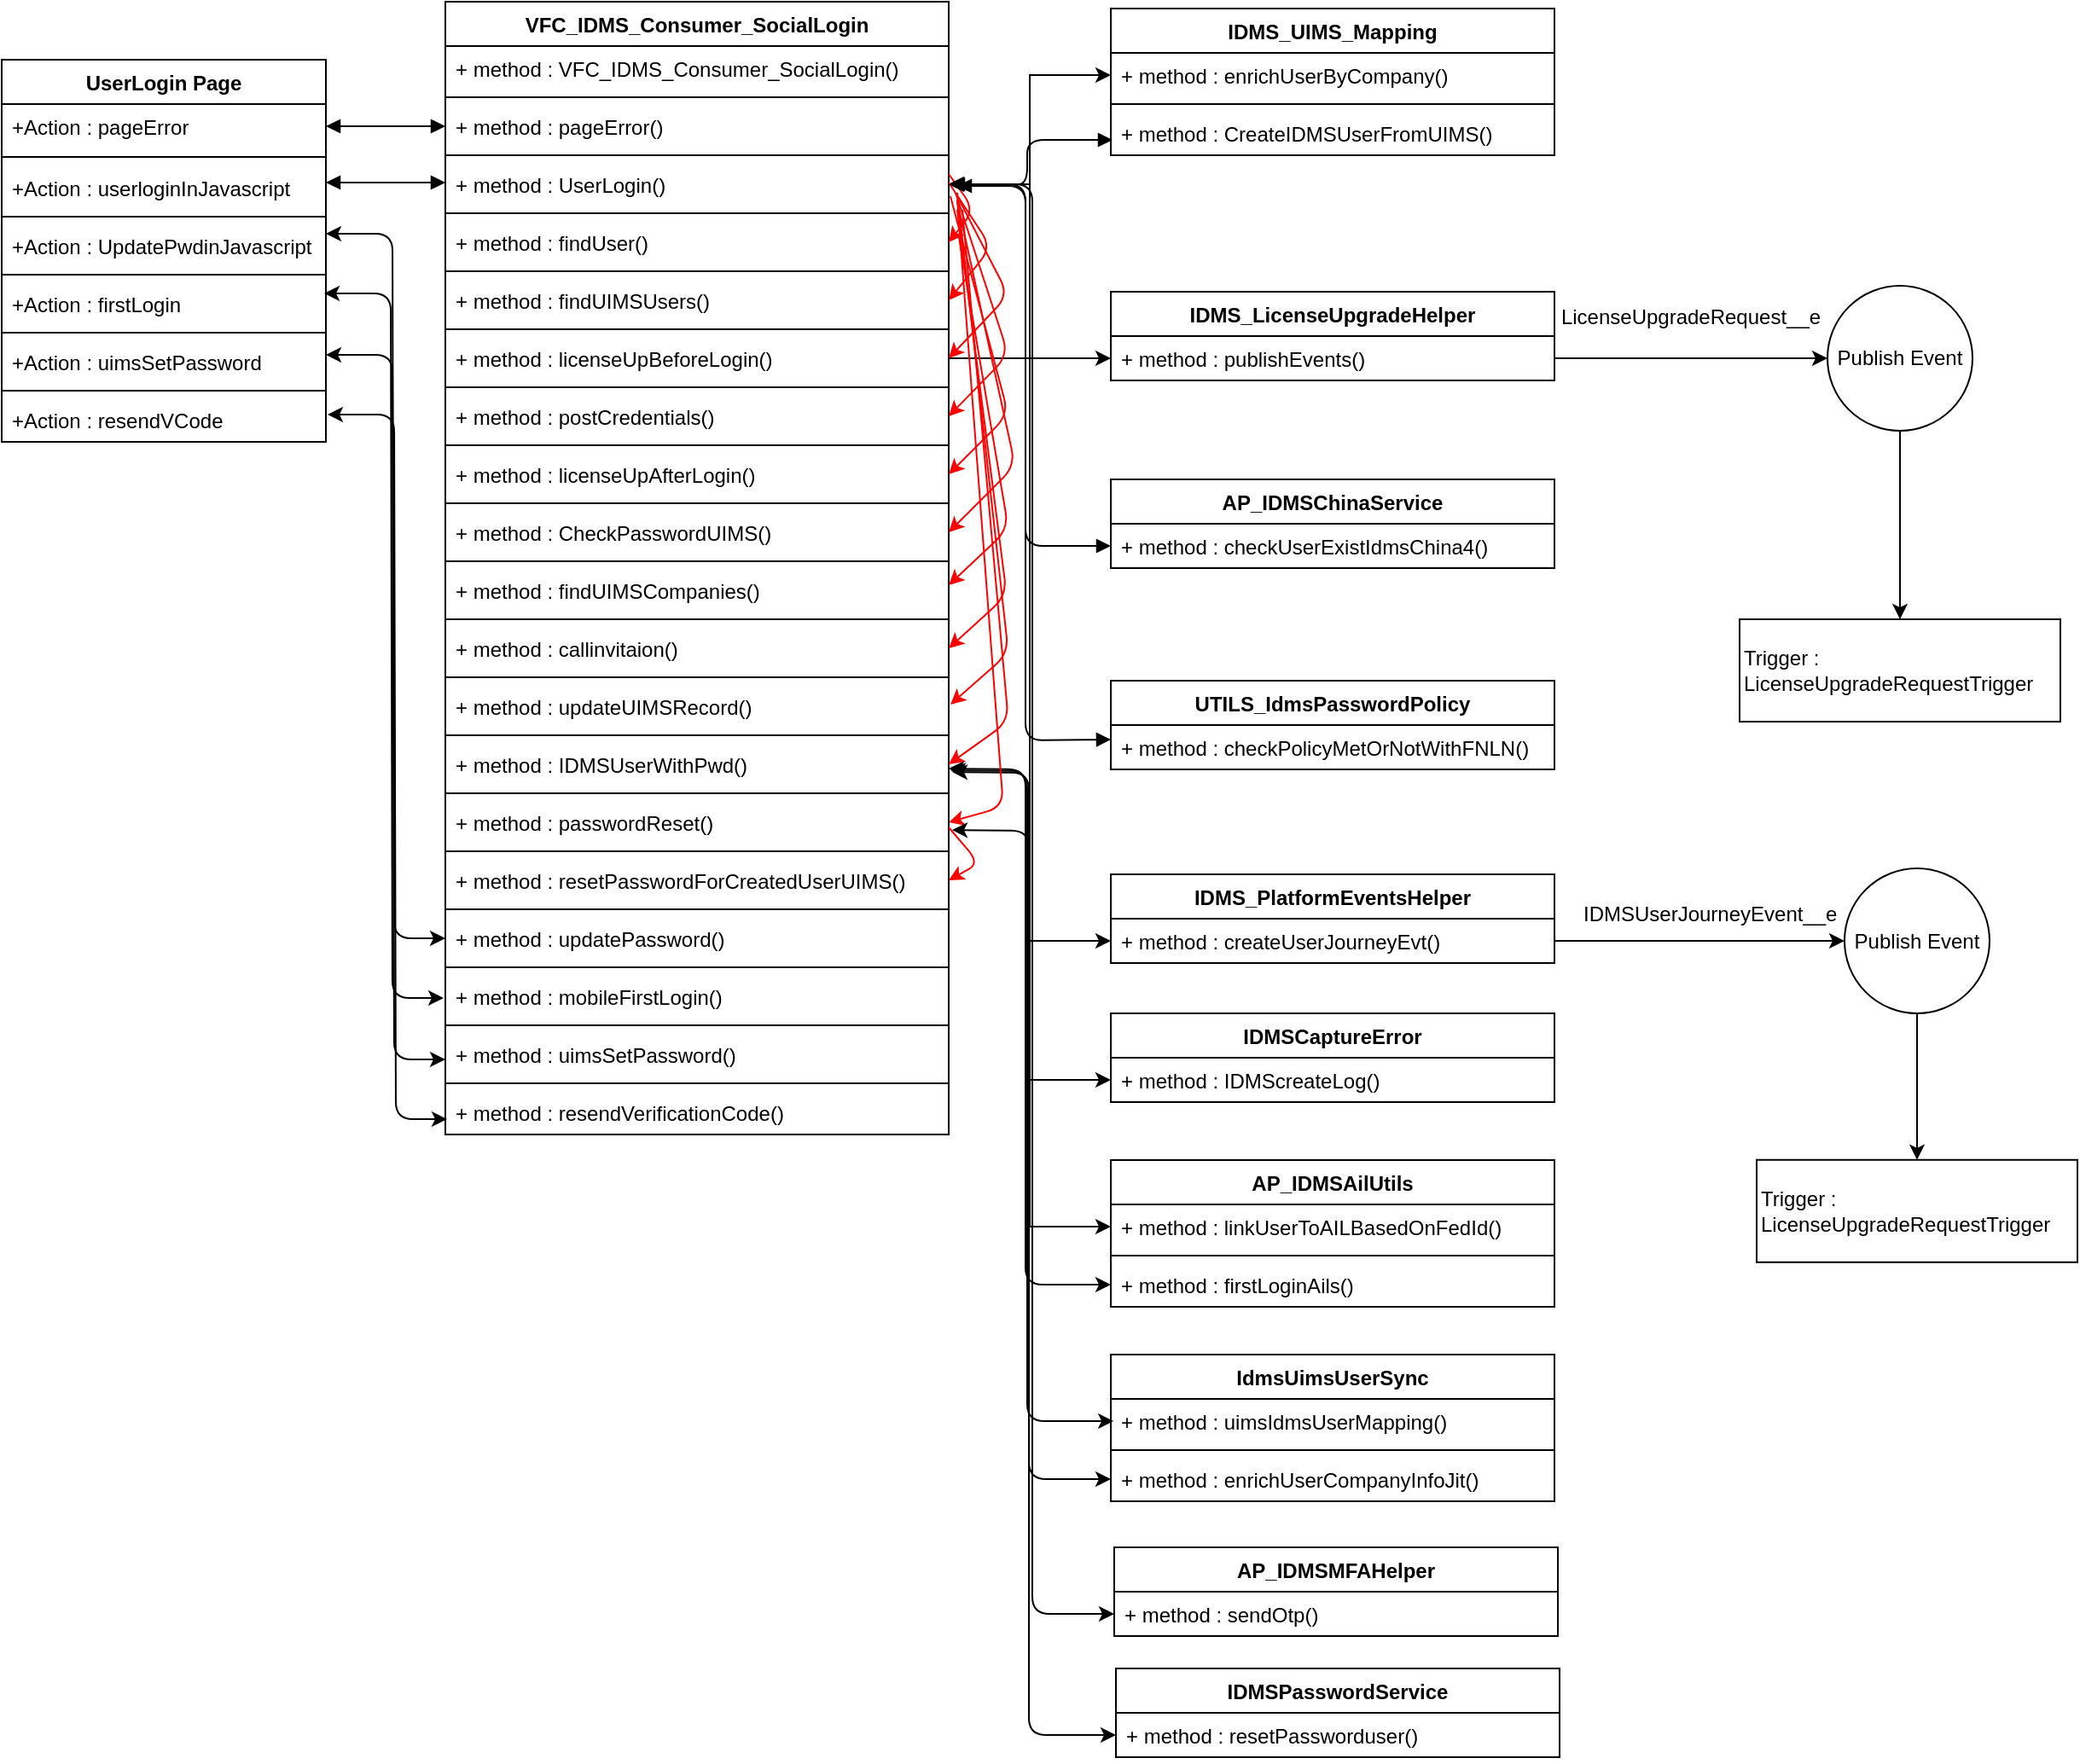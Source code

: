 <mxfile pages="1" version="11.2.4" type="github"><diagram id="gq7fddXNcSfI7DmGWlpG" name="Page-1"><mxGraphModel dx="1259" dy="522" grid="1" gridSize="10" guides="1" tooltips="1" connect="1" arrows="1" fold="1" page="1" pageScale="1" pageWidth="850" pageHeight="1100" math="0" shadow="0"><root><mxCell id="0"/><mxCell id="1" parent="0"/><mxCell id="-M_eg4VSusahf9Askfvp-58" value="" style="edgeStyle=orthogonalEdgeStyle;rounded=0;orthogonalLoop=1;jettySize=auto;html=1;" parent="1" source="-M_eg4VSusahf9Askfvp-45" target="-M_eg4VSusahf9Askfvp-57" edge="1"><mxGeometry relative="1" as="geometry"/></mxCell><mxCell id="-M_eg4VSusahf9Askfvp-45" value="Publish Event&lt;br&gt;" style="ellipse;whiteSpace=wrap;html=1;aspect=fixed;" parent="1" vertex="1"><mxGeometry x="1080" y="204.5" width="85" height="85" as="geometry"/></mxCell><mxCell id="-M_eg4VSusahf9Askfvp-53" value="LicenseUpgradeRequest__e" style="text;html=1;strokeColor=none;fillColor=none;align=center;verticalAlign=middle;whiteSpace=wrap;rounded=0;" parent="1" vertex="1"><mxGeometry x="980" y="213" width="40" height="20" as="geometry"/></mxCell><mxCell id="-M_eg4VSusahf9Askfvp-57" value="Trigger :&lt;br&gt;&lt;span style=&quot;font-family: &amp;#34;arial&amp;#34; , &amp;#34;helvetica&amp;#34; , sans-serif ; background-color: rgb(255 , 255 , 255)&quot;&gt;LicenseUpgradeRequestTrigger&lt;/span&gt;" style="rounded=0;whiteSpace=wrap;html=1;align=left;" parent="1" vertex="1"><mxGeometry x="1028.5" y="400" width="188" height="60" as="geometry"/></mxCell><mxCell id="JGp9sJmGfmIIZrxUa7Mn-1" value="IDMS_UIMS_Mapping" style="swimlane;fontStyle=1;align=center;verticalAlign=top;childLayout=stackLayout;horizontal=1;startSize=26;horizontalStack=0;resizeParent=1;resizeParentMax=0;resizeLast=0;collapsible=1;marginBottom=0;" parent="1" vertex="1"><mxGeometry x="660" y="42" width="260" height="86" as="geometry"/></mxCell><mxCell id="JGp9sJmGfmIIZrxUa7Mn-5" value="+ method : enrichUserByCompany()&#10; " style="text;strokeColor=none;fillColor=none;align=left;verticalAlign=top;spacingLeft=4;spacingRight=4;overflow=hidden;rotatable=0;points=[[0,0.5],[1,0.5]];portConstraint=eastwest;" parent="JGp9sJmGfmIIZrxUa7Mn-1" vertex="1"><mxGeometry y="26" width="260" height="26" as="geometry"/></mxCell><mxCell id="JGp9sJmGfmIIZrxUa7Mn-3" value="" style="line;strokeWidth=1;fillColor=none;align=left;verticalAlign=middle;spacingTop=-1;spacingLeft=3;spacingRight=3;rotatable=0;labelPosition=right;points=[];portConstraint=eastwest;" parent="JGp9sJmGfmIIZrxUa7Mn-1" vertex="1"><mxGeometry y="52" width="260" height="8" as="geometry"/></mxCell><mxCell id="JGp9sJmGfmIIZrxUa7Mn-4" value="+ method : CreateIDMSUserFromUIMS()&#10; " style="text;strokeColor=none;fillColor=none;align=left;verticalAlign=top;spacingLeft=4;spacingRight=4;overflow=hidden;rotatable=0;points=[[0,0.5],[1,0.5]];portConstraint=eastwest;" parent="JGp9sJmGfmIIZrxUa7Mn-1" vertex="1"><mxGeometry y="60" width="260" height="26" as="geometry"/></mxCell><mxCell id="JGp9sJmGfmIIZrxUa7Mn-7" value="VFC_IDMS_Consumer_SocialLogin" style="swimlane;fontStyle=1;align=center;verticalAlign=top;childLayout=stackLayout;horizontal=1;startSize=26;horizontalStack=0;resizeParent=1;resizeParentMax=0;resizeLast=0;collapsible=1;marginBottom=0;" parent="1" vertex="1"><mxGeometry x="270" y="38" width="295" height="664" as="geometry"/></mxCell><mxCell id="JGp9sJmGfmIIZrxUa7Mn-10" value="+ method : VFC_IDMS_Consumer_SocialLogin()&#10; " style="text;strokeColor=none;fillColor=none;align=left;verticalAlign=top;spacingLeft=4;spacingRight=4;overflow=hidden;rotatable=0;points=[[0,0.5],[1,0.5]];portConstraint=eastwest;" parent="JGp9sJmGfmIIZrxUa7Mn-7" vertex="1"><mxGeometry y="26" width="295" height="26" as="geometry"/></mxCell><mxCell id="JGp9sJmGfmIIZrxUa7Mn-9" value="" style="line;strokeWidth=1;fillColor=none;align=left;verticalAlign=middle;spacingTop=-1;spacingLeft=3;spacingRight=3;rotatable=0;labelPosition=right;points=[];portConstraint=eastwest;" parent="JGp9sJmGfmIIZrxUa7Mn-7" vertex="1"><mxGeometry y="52" width="295" height="8" as="geometry"/></mxCell><mxCell id="JGp9sJmGfmIIZrxUa7Mn-12" value="+ method : pageError()&#10; " style="text;strokeColor=none;fillColor=none;align=left;verticalAlign=top;spacingLeft=4;spacingRight=4;overflow=hidden;rotatable=0;points=[[0,0.5],[1,0.5]];portConstraint=eastwest;" parent="JGp9sJmGfmIIZrxUa7Mn-7" vertex="1"><mxGeometry y="60" width="295" height="26" as="geometry"/></mxCell><mxCell id="JGp9sJmGfmIIZrxUa7Mn-18" value="" style="line;strokeWidth=1;fillColor=none;align=left;verticalAlign=middle;spacingTop=-1;spacingLeft=3;spacingRight=3;rotatable=0;labelPosition=right;points=[];portConstraint=eastwest;" parent="JGp9sJmGfmIIZrxUa7Mn-7" vertex="1"><mxGeometry y="86" width="295" height="8" as="geometry"/></mxCell><mxCell id="JGp9sJmGfmIIZrxUa7Mn-11" value="+ method : UserLogin()&#10; " style="text;strokeColor=none;fillColor=none;align=left;verticalAlign=top;spacingLeft=4;spacingRight=4;overflow=hidden;rotatable=0;points=[[0,0.5],[1,0.5]];portConstraint=eastwest;" parent="JGp9sJmGfmIIZrxUa7Mn-7" vertex="1"><mxGeometry y="94" width="295" height="26" as="geometry"/></mxCell><mxCell id="JGp9sJmGfmIIZrxUa7Mn-20" value="" style="line;strokeWidth=1;fillColor=none;align=left;verticalAlign=middle;spacingTop=-1;spacingLeft=3;spacingRight=3;rotatable=0;labelPosition=right;points=[];portConstraint=eastwest;" parent="JGp9sJmGfmIIZrxUa7Mn-7" vertex="1"><mxGeometry y="120" width="295" height="8" as="geometry"/></mxCell><mxCell id="JGp9sJmGfmIIZrxUa7Mn-13" value="+ method : findUser()&#10; " style="text;strokeColor=none;fillColor=none;align=left;verticalAlign=top;spacingLeft=4;spacingRight=4;overflow=hidden;rotatable=0;points=[[0,0.5],[1,0.5]];portConstraint=eastwest;" parent="JGp9sJmGfmIIZrxUa7Mn-7" vertex="1"><mxGeometry y="128" width="295" height="26" as="geometry"/></mxCell><mxCell id="JGp9sJmGfmIIZrxUa7Mn-21" value="" style="line;strokeWidth=1;fillColor=none;align=left;verticalAlign=middle;spacingTop=-1;spacingLeft=3;spacingRight=3;rotatable=0;labelPosition=right;points=[];portConstraint=eastwest;" parent="JGp9sJmGfmIIZrxUa7Mn-7" vertex="1"><mxGeometry y="154" width="295" height="8" as="geometry"/></mxCell><mxCell id="JGp9sJmGfmIIZrxUa7Mn-14" value="+ method : findUIMSUsers()&#10; " style="text;strokeColor=none;fillColor=none;align=left;verticalAlign=top;spacingLeft=4;spacingRight=4;overflow=hidden;rotatable=0;points=[[0,0.5],[1,0.5]];portConstraint=eastwest;" parent="JGp9sJmGfmIIZrxUa7Mn-7" vertex="1"><mxGeometry y="162" width="295" height="26" as="geometry"/></mxCell><mxCell id="JGp9sJmGfmIIZrxUa7Mn-22" value="" style="line;strokeWidth=1;fillColor=none;align=left;verticalAlign=middle;spacingTop=-1;spacingLeft=3;spacingRight=3;rotatable=0;labelPosition=right;points=[];portConstraint=eastwest;" parent="JGp9sJmGfmIIZrxUa7Mn-7" vertex="1"><mxGeometry y="188" width="295" height="8" as="geometry"/></mxCell><mxCell id="JGp9sJmGfmIIZrxUa7Mn-15" value="+ method : licenseUpBeforeLogin()" style="text;strokeColor=none;fillColor=none;align=left;verticalAlign=top;spacingLeft=4;spacingRight=4;overflow=hidden;rotatable=0;points=[[0,0.5],[1,0.5]];portConstraint=eastwest;" parent="JGp9sJmGfmIIZrxUa7Mn-7" vertex="1"><mxGeometry y="196" width="295" height="26" as="geometry"/></mxCell><mxCell id="JGp9sJmGfmIIZrxUa7Mn-75" value="" style="line;strokeWidth=1;fillColor=none;align=left;verticalAlign=middle;spacingTop=-1;spacingLeft=3;spacingRight=3;rotatable=0;labelPosition=right;points=[];portConstraint=eastwest;" parent="JGp9sJmGfmIIZrxUa7Mn-7" vertex="1"><mxGeometry y="222" width="295" height="8" as="geometry"/></mxCell><mxCell id="JGp9sJmGfmIIZrxUa7Mn-73" value="+ method : postCredentials()" style="text;strokeColor=none;fillColor=none;align=left;verticalAlign=top;spacingLeft=4;spacingRight=4;overflow=hidden;rotatable=0;points=[[0,0.5],[1,0.5]];portConstraint=eastwest;" parent="JGp9sJmGfmIIZrxUa7Mn-7" vertex="1"><mxGeometry y="230" width="295" height="26" as="geometry"/></mxCell><mxCell id="JGp9sJmGfmIIZrxUa7Mn-86" value="" style="line;strokeWidth=1;fillColor=none;align=left;verticalAlign=middle;spacingTop=-1;spacingLeft=3;spacingRight=3;rotatable=0;labelPosition=right;points=[];portConstraint=eastwest;" parent="JGp9sJmGfmIIZrxUa7Mn-7" vertex="1"><mxGeometry y="256" width="295" height="8" as="geometry"/></mxCell><mxCell id="JGp9sJmGfmIIZrxUa7Mn-84" value="+ method : licenseUpAfterLogin()" style="text;strokeColor=none;fillColor=none;align=left;verticalAlign=top;spacingLeft=4;spacingRight=4;overflow=hidden;rotatable=0;points=[[0,0.5],[1,0.5]];portConstraint=eastwest;" parent="JGp9sJmGfmIIZrxUa7Mn-7" vertex="1"><mxGeometry y="264" width="295" height="26" as="geometry"/></mxCell><mxCell id="JGp9sJmGfmIIZrxUa7Mn-89" value="" style="line;strokeWidth=1;fillColor=none;align=left;verticalAlign=middle;spacingTop=-1;spacingLeft=3;spacingRight=3;rotatable=0;labelPosition=right;points=[];portConstraint=eastwest;" parent="JGp9sJmGfmIIZrxUa7Mn-7" vertex="1"><mxGeometry y="290" width="295" height="8" as="geometry"/></mxCell><mxCell id="JGp9sJmGfmIIZrxUa7Mn-87" value="+ method : CheckPasswordUIMS()" style="text;strokeColor=none;fillColor=none;align=left;verticalAlign=top;spacingLeft=4;spacingRight=4;overflow=hidden;rotatable=0;points=[[0,0.5],[1,0.5]];portConstraint=eastwest;" parent="JGp9sJmGfmIIZrxUa7Mn-7" vertex="1"><mxGeometry y="298" width="295" height="26" as="geometry"/></mxCell><mxCell id="JGp9sJmGfmIIZrxUa7Mn-98" value="" style="line;strokeWidth=1;fillColor=none;align=left;verticalAlign=middle;spacingTop=-1;spacingLeft=3;spacingRight=3;rotatable=0;labelPosition=right;points=[];portConstraint=eastwest;" parent="JGp9sJmGfmIIZrxUa7Mn-7" vertex="1"><mxGeometry y="324" width="295" height="8" as="geometry"/></mxCell><mxCell id="JGp9sJmGfmIIZrxUa7Mn-97" value="+ method : findUIMSCompanies()" style="text;strokeColor=none;fillColor=none;align=left;verticalAlign=top;spacingLeft=4;spacingRight=4;overflow=hidden;rotatable=0;points=[[0,0.5],[1,0.5]];portConstraint=eastwest;" parent="JGp9sJmGfmIIZrxUa7Mn-7" vertex="1"><mxGeometry y="332" width="295" height="26" as="geometry"/></mxCell><mxCell id="JGp9sJmGfmIIZrxUa7Mn-125" value="" style="line;strokeWidth=1;fillColor=none;align=left;verticalAlign=middle;spacingTop=-1;spacingLeft=3;spacingRight=3;rotatable=0;labelPosition=right;points=[];portConstraint=eastwest;" parent="JGp9sJmGfmIIZrxUa7Mn-7" vertex="1"><mxGeometry y="358" width="295" height="8" as="geometry"/></mxCell><mxCell id="JGp9sJmGfmIIZrxUa7Mn-124" value="+ method : callinvitaion()" style="text;strokeColor=none;fillColor=none;align=left;verticalAlign=top;spacingLeft=4;spacingRight=4;overflow=hidden;rotatable=0;points=[[0,0.5],[1,0.5]];portConstraint=eastwest;" parent="JGp9sJmGfmIIZrxUa7Mn-7" vertex="1"><mxGeometry y="366" width="295" height="26" as="geometry"/></mxCell><mxCell id="JGp9sJmGfmIIZrxUa7Mn-127" value="" style="line;strokeWidth=1;fillColor=none;align=left;verticalAlign=middle;spacingTop=-1;spacingLeft=3;spacingRight=3;rotatable=0;labelPosition=right;points=[];portConstraint=eastwest;" parent="JGp9sJmGfmIIZrxUa7Mn-7" vertex="1"><mxGeometry y="392" width="295" height="8" as="geometry"/></mxCell><mxCell id="JGp9sJmGfmIIZrxUa7Mn-126" value="+ method : updateUIMSRecord()" style="text;strokeColor=none;fillColor=none;align=left;verticalAlign=top;spacingLeft=4;spacingRight=4;overflow=hidden;rotatable=0;points=[[0,0.5],[1,0.5]];portConstraint=eastwest;" parent="JGp9sJmGfmIIZrxUa7Mn-7" vertex="1"><mxGeometry y="400" width="295" height="26" as="geometry"/></mxCell><mxCell id="JGp9sJmGfmIIZrxUa7Mn-129" value="" style="line;strokeWidth=1;fillColor=none;align=left;verticalAlign=middle;spacingTop=-1;spacingLeft=3;spacingRight=3;rotatable=0;labelPosition=right;points=[];portConstraint=eastwest;" parent="JGp9sJmGfmIIZrxUa7Mn-7" vertex="1"><mxGeometry y="426" width="295" height="8" as="geometry"/></mxCell><mxCell id="JGp9sJmGfmIIZrxUa7Mn-128" value="+ method : IDMSUserWithPwd()" style="text;strokeColor=none;fillColor=none;align=left;verticalAlign=top;spacingLeft=4;spacingRight=4;overflow=hidden;rotatable=0;points=[[0,0.5],[1,0.5]];portConstraint=eastwest;" parent="JGp9sJmGfmIIZrxUa7Mn-7" vertex="1"><mxGeometry y="434" width="295" height="26" as="geometry"/></mxCell><mxCell id="qyvqhpUFD-mU9hjFgmbk-28" value="" style="line;strokeWidth=1;fillColor=none;align=left;verticalAlign=middle;spacingTop=-1;spacingLeft=3;spacingRight=3;rotatable=0;labelPosition=right;points=[];portConstraint=eastwest;" parent="JGp9sJmGfmIIZrxUa7Mn-7" vertex="1"><mxGeometry y="460" width="295" height="8" as="geometry"/></mxCell><mxCell id="qyvqhpUFD-mU9hjFgmbk-27" value="+ method : passwordReset()" style="text;strokeColor=none;fillColor=none;align=left;verticalAlign=top;spacingLeft=4;spacingRight=4;overflow=hidden;rotatable=0;points=[[0,0.5],[1,0.5]];portConstraint=eastwest;" parent="JGp9sJmGfmIIZrxUa7Mn-7" vertex="1"><mxGeometry y="468" width="295" height="26" as="geometry"/></mxCell><mxCell id="qyvqhpUFD-mU9hjFgmbk-32" value="" style="line;strokeWidth=1;fillColor=none;align=left;verticalAlign=middle;spacingTop=-1;spacingLeft=3;spacingRight=3;rotatable=0;labelPosition=right;points=[];portConstraint=eastwest;" parent="JGp9sJmGfmIIZrxUa7Mn-7" vertex="1"><mxGeometry y="494" width="295" height="8" as="geometry"/></mxCell><mxCell id="qyvqhpUFD-mU9hjFgmbk-30" value="+ method : resetPasswordForCreatedUserUIMS()" style="text;strokeColor=none;fillColor=none;align=left;verticalAlign=top;spacingLeft=4;spacingRight=4;overflow=hidden;rotatable=0;points=[[0,0.5],[1,0.5]];portConstraint=eastwest;" parent="JGp9sJmGfmIIZrxUa7Mn-7" vertex="1"><mxGeometry y="502" width="295" height="26" as="geometry"/></mxCell><mxCell id="qyvqhpUFD-mU9hjFgmbk-42" value="" style="line;strokeWidth=1;fillColor=none;align=left;verticalAlign=middle;spacingTop=-1;spacingLeft=3;spacingRight=3;rotatable=0;labelPosition=right;points=[];portConstraint=eastwest;" parent="JGp9sJmGfmIIZrxUa7Mn-7" vertex="1"><mxGeometry y="528" width="295" height="8" as="geometry"/></mxCell><mxCell id="qyvqhpUFD-mU9hjFgmbk-41" value="+ method : updatePassword()" style="text;strokeColor=none;fillColor=none;align=left;verticalAlign=top;spacingLeft=4;spacingRight=4;overflow=hidden;rotatable=0;points=[[0,0.5],[1,0.5]];portConstraint=eastwest;" parent="JGp9sJmGfmIIZrxUa7Mn-7" vertex="1"><mxGeometry y="536" width="295" height="26" as="geometry"/></mxCell><mxCell id="qyvqhpUFD-mU9hjFgmbk-48" value="" style="line;strokeWidth=1;fillColor=none;align=left;verticalAlign=middle;spacingTop=-1;spacingLeft=3;spacingRight=3;rotatable=0;labelPosition=right;points=[];portConstraint=eastwest;" parent="JGp9sJmGfmIIZrxUa7Mn-7" vertex="1"><mxGeometry y="562" width="295" height="8" as="geometry"/></mxCell><mxCell id="qyvqhpUFD-mU9hjFgmbk-47" value="+ method : mobileFirstLogin()" style="text;strokeColor=none;fillColor=none;align=left;verticalAlign=top;spacingLeft=4;spacingRight=4;overflow=hidden;rotatable=0;points=[[0,0.5],[1,0.5]];portConstraint=eastwest;" parent="JGp9sJmGfmIIZrxUa7Mn-7" vertex="1"><mxGeometry y="570" width="295" height="26" as="geometry"/></mxCell><mxCell id="qyvqhpUFD-mU9hjFgmbk-53" value="" style="line;strokeWidth=1;fillColor=none;align=left;verticalAlign=middle;spacingTop=-1;spacingLeft=3;spacingRight=3;rotatable=0;labelPosition=right;points=[];portConstraint=eastwest;" parent="JGp9sJmGfmIIZrxUa7Mn-7" vertex="1"><mxGeometry y="596" width="295" height="8" as="geometry"/></mxCell><mxCell id="qyvqhpUFD-mU9hjFgmbk-52" value="+ method : uimsSetPassword()" style="text;strokeColor=none;fillColor=none;align=left;verticalAlign=top;spacingLeft=4;spacingRight=4;overflow=hidden;rotatable=0;points=[[0,0.5],[1,0.5]];portConstraint=eastwest;" parent="JGp9sJmGfmIIZrxUa7Mn-7" vertex="1"><mxGeometry y="604" width="295" height="26" as="geometry"/></mxCell><mxCell id="qyvqhpUFD-mU9hjFgmbk-58" value="" style="line;strokeWidth=1;fillColor=none;align=left;verticalAlign=middle;spacingTop=-1;spacingLeft=3;spacingRight=3;rotatable=0;labelPosition=right;points=[];portConstraint=eastwest;" parent="JGp9sJmGfmIIZrxUa7Mn-7" vertex="1"><mxGeometry y="630" width="295" height="8" as="geometry"/></mxCell><mxCell id="qyvqhpUFD-mU9hjFgmbk-57" value="+ method : resendVerificationCode()" style="text;strokeColor=none;fillColor=none;align=left;verticalAlign=top;spacingLeft=4;spacingRight=4;overflow=hidden;rotatable=0;points=[[0,0.5],[1,0.5]];portConstraint=eastwest;" parent="JGp9sJmGfmIIZrxUa7Mn-7" vertex="1"><mxGeometry y="638" width="295" height="26" as="geometry"/></mxCell><mxCell id="JGp9sJmGfmIIZrxUa7Mn-24" value="UserLogin Page" style="swimlane;fontStyle=1;align=center;verticalAlign=top;childLayout=stackLayout;horizontal=1;startSize=26;horizontalStack=0;resizeParent=1;resizeParentMax=0;resizeLast=0;collapsible=1;marginBottom=0;fillColor=none;gradientColor=none;" parent="1" vertex="1"><mxGeometry x="10" y="72" width="190" height="224" as="geometry"/></mxCell><mxCell id="JGp9sJmGfmIIZrxUa7Mn-27" value="+Action : pageError" style="text;strokeColor=none;fillColor=none;align=left;verticalAlign=top;spacingLeft=4;spacingRight=4;overflow=hidden;rotatable=0;points=[[0,0.5],[1,0.5]];portConstraint=eastwest;" parent="JGp9sJmGfmIIZrxUa7Mn-24" vertex="1"><mxGeometry y="26" width="190" height="26" as="geometry"/></mxCell><mxCell id="JGp9sJmGfmIIZrxUa7Mn-34" value="" style="line;strokeWidth=1;fillColor=none;align=left;verticalAlign=middle;spacingTop=-1;spacingLeft=3;spacingRight=3;rotatable=0;labelPosition=right;points=[];portConstraint=eastwest;" parent="JGp9sJmGfmIIZrxUa7Mn-24" vertex="1"><mxGeometry y="52" width="190" height="10" as="geometry"/></mxCell><mxCell id="JGp9sJmGfmIIZrxUa7Mn-32" value="+Action : userloginInJavascript" style="text;strokeColor=none;fillColor=none;align=left;verticalAlign=top;spacingLeft=4;spacingRight=4;overflow=hidden;rotatable=0;points=[[0,0.5],[1,0.5]];portConstraint=eastwest;" parent="JGp9sJmGfmIIZrxUa7Mn-24" vertex="1"><mxGeometry y="62" width="190" height="26" as="geometry"/></mxCell><mxCell id="qyvqhpUFD-mU9hjFgmbk-44" value="" style="line;strokeWidth=1;fillColor=none;align=left;verticalAlign=middle;spacingTop=-1;spacingLeft=3;spacingRight=3;rotatable=0;labelPosition=right;points=[];portConstraint=eastwest;" parent="JGp9sJmGfmIIZrxUa7Mn-24" vertex="1"><mxGeometry y="88" width="190" height="8" as="geometry"/></mxCell><mxCell id="qyvqhpUFD-mU9hjFgmbk-40" value="+Action : UpdatePwdinJavascript" style="text;strokeColor=none;fillColor=none;align=left;verticalAlign=top;spacingLeft=4;spacingRight=4;overflow=hidden;rotatable=0;points=[[0,0.5],[1,0.5]];portConstraint=eastwest;" parent="JGp9sJmGfmIIZrxUa7Mn-24" vertex="1"><mxGeometry y="96" width="190" height="26" as="geometry"/></mxCell><mxCell id="qyvqhpUFD-mU9hjFgmbk-46" value="" style="line;strokeWidth=1;fillColor=none;align=left;verticalAlign=middle;spacingTop=-1;spacingLeft=3;spacingRight=3;rotatable=0;labelPosition=right;points=[];portConstraint=eastwest;" parent="JGp9sJmGfmIIZrxUa7Mn-24" vertex="1"><mxGeometry y="122" width="190" height="8" as="geometry"/></mxCell><mxCell id="qyvqhpUFD-mU9hjFgmbk-45" value="+Action : firstLogin" style="text;strokeColor=none;fillColor=none;align=left;verticalAlign=top;spacingLeft=4;spacingRight=4;overflow=hidden;rotatable=0;points=[[0,0.5],[1,0.5]];portConstraint=eastwest;" parent="JGp9sJmGfmIIZrxUa7Mn-24" vertex="1"><mxGeometry y="130" width="190" height="26" as="geometry"/></mxCell><mxCell id="qyvqhpUFD-mU9hjFgmbk-51" value="" style="line;strokeWidth=1;fillColor=none;align=left;verticalAlign=middle;spacingTop=-1;spacingLeft=3;spacingRight=3;rotatable=0;labelPosition=right;points=[];portConstraint=eastwest;" parent="JGp9sJmGfmIIZrxUa7Mn-24" vertex="1"><mxGeometry y="156" width="190" height="8" as="geometry"/></mxCell><mxCell id="qyvqhpUFD-mU9hjFgmbk-50" value="+Action : uimsSetPassword" style="text;strokeColor=none;fillColor=none;align=left;verticalAlign=top;spacingLeft=4;spacingRight=4;overflow=hidden;rotatable=0;points=[[0,0.5],[1,0.5]];portConstraint=eastwest;" parent="JGp9sJmGfmIIZrxUa7Mn-24" vertex="1"><mxGeometry y="164" width="190" height="26" as="geometry"/></mxCell><mxCell id="qyvqhpUFD-mU9hjFgmbk-56" value="" style="line;strokeWidth=1;fillColor=none;align=left;verticalAlign=middle;spacingTop=-1;spacingLeft=3;spacingRight=3;rotatable=0;labelPosition=right;points=[];portConstraint=eastwest;" parent="JGp9sJmGfmIIZrxUa7Mn-24" vertex="1"><mxGeometry y="190" width="190" height="8" as="geometry"/></mxCell><mxCell id="qyvqhpUFD-mU9hjFgmbk-55" value="+Action : resendVCode" style="text;strokeColor=none;fillColor=none;align=left;verticalAlign=top;spacingLeft=4;spacingRight=4;overflow=hidden;rotatable=0;points=[[0,0.5],[1,0.5]];portConstraint=eastwest;" parent="JGp9sJmGfmIIZrxUa7Mn-24" vertex="1"><mxGeometry y="198" width="190" height="26" as="geometry"/></mxCell><mxCell id="JGp9sJmGfmIIZrxUa7Mn-36" value="IDMS_LicenseUpgradeHelper" style="swimlane;fontStyle=1;align=center;verticalAlign=top;childLayout=stackLayout;horizontal=1;startSize=26;horizontalStack=0;resizeParent=1;resizeParentMax=0;resizeLast=0;collapsible=1;marginBottom=0;" parent="1" vertex="1"><mxGeometry x="660" y="208" width="260" height="52" as="geometry"/></mxCell><mxCell id="JGp9sJmGfmIIZrxUa7Mn-37" value="+ method : publishEvents()&#10; " style="text;strokeColor=none;fillColor=none;align=left;verticalAlign=top;spacingLeft=4;spacingRight=4;overflow=hidden;rotatable=0;points=[[0,0.5],[1,0.5]];portConstraint=eastwest;" parent="JGp9sJmGfmIIZrxUa7Mn-36" vertex="1"><mxGeometry y="26" width="260" height="26" as="geometry"/></mxCell><mxCell id="JGp9sJmGfmIIZrxUa7Mn-40" style="edgeStyle=orthogonalEdgeStyle;rounded=0;orthogonalLoop=1;jettySize=auto;html=1;entryX=0;entryY=0.5;entryDx=0;entryDy=0;" parent="1" source="JGp9sJmGfmIIZrxUa7Mn-37" target="-M_eg4VSusahf9Askfvp-45" edge="1"><mxGeometry relative="1" as="geometry"/></mxCell><mxCell id="JGp9sJmGfmIIZrxUa7Mn-53" value="" style="endArrow=block;startArrow=block;endFill=1;startFill=1;html=1;exitX=1;exitY=0.5;exitDx=0;exitDy=0;" parent="1" edge="1"><mxGeometry width="160" relative="1" as="geometry"><mxPoint x="566" y="145" as="sourcePoint"/><mxPoint x="661" y="119" as="targetPoint"/><Array as="points"><mxPoint x="591" y="145"/><mxPoint x="611" y="145"/><mxPoint x="611" y="119"/></Array></mxGeometry></mxCell><mxCell id="JGp9sJmGfmIIZrxUa7Mn-57" style="edgeStyle=orthogonalEdgeStyle;rounded=0;orthogonalLoop=1;jettySize=auto;html=1;entryX=0;entryY=0.5;entryDx=0;entryDy=0;" parent="1" source="JGp9sJmGfmIIZrxUa7Mn-11" target="JGp9sJmGfmIIZrxUa7Mn-5" edge="1"><mxGeometry relative="1" as="geometry"/></mxCell><mxCell id="JGp9sJmGfmIIZrxUa7Mn-59" style="edgeStyle=orthogonalEdgeStyle;rounded=0;orthogonalLoop=1;jettySize=auto;html=1;" parent="1" source="JGp9sJmGfmIIZrxUa7Mn-15" target="JGp9sJmGfmIIZrxUa7Mn-37" edge="1"><mxGeometry relative="1" as="geometry"/></mxCell><mxCell id="JGp9sJmGfmIIZrxUa7Mn-62" value="" style="endArrow=block;startArrow=block;endFill=1;startFill=1;html=1;" parent="1" edge="1"><mxGeometry width="160" relative="1" as="geometry"><mxPoint x="200" y="111" as="sourcePoint"/><mxPoint x="270" y="111" as="targetPoint"/></mxGeometry></mxCell><mxCell id="JGp9sJmGfmIIZrxUa7Mn-63" value="" style="endArrow=block;startArrow=block;endFill=1;startFill=1;html=1;" parent="1" edge="1"><mxGeometry width="160" relative="1" as="geometry"><mxPoint x="200" y="144" as="sourcePoint"/><mxPoint x="270" y="144" as="targetPoint"/></mxGeometry></mxCell><mxCell id="JGp9sJmGfmIIZrxUa7Mn-77" value="AP_IDMSChinaService" style="swimlane;fontStyle=1;align=center;verticalAlign=top;childLayout=stackLayout;horizontal=1;startSize=26;horizontalStack=0;resizeParent=1;resizeParentMax=0;resizeLast=0;collapsible=1;marginBottom=0;fillColor=none;gradientColor=none;" parent="1" vertex="1"><mxGeometry x="660" y="318" width="260" height="52" as="geometry"/></mxCell><mxCell id="JGp9sJmGfmIIZrxUa7Mn-80" value="+ method : checkUserExistIdmsChina4() " style="text;strokeColor=none;fillColor=none;align=left;verticalAlign=top;spacingLeft=4;spacingRight=4;overflow=hidden;rotatable=0;points=[[0,0.5],[1,0.5]];portConstraint=eastwest;" parent="JGp9sJmGfmIIZrxUa7Mn-77" vertex="1"><mxGeometry y="26" width="260" height="26" as="geometry"/></mxCell><mxCell id="JGp9sJmGfmIIZrxUa7Mn-83" value="" style="endArrow=block;startArrow=block;endFill=1;startFill=1;html=1;entryX=0;entryY=0.5;entryDx=0;entryDy=0;" parent="1" target="JGp9sJmGfmIIZrxUa7Mn-80" edge="1"><mxGeometry width="160" relative="1" as="geometry"><mxPoint x="565" y="145" as="sourcePoint"/><mxPoint x="725" y="145" as="targetPoint"/><Array as="points"><mxPoint x="610" y="145"/><mxPoint x="610" y="357"/></Array></mxGeometry></mxCell><mxCell id="JGp9sJmGfmIIZrxUa7Mn-92" value="UTILS_IdmsPasswordPolicy" style="swimlane;fontStyle=1;align=center;verticalAlign=top;childLayout=stackLayout;horizontal=1;startSize=26;horizontalStack=0;resizeParent=1;resizeParentMax=0;resizeLast=0;collapsible=1;marginBottom=0;fillColor=none;gradientColor=none;" parent="1" vertex="1"><mxGeometry x="660" y="436" width="260" height="52" as="geometry"/></mxCell><mxCell id="JGp9sJmGfmIIZrxUa7Mn-95" value="+ method : checkPolicyMetOrNotWithFNLN()" style="text;strokeColor=none;fillColor=none;align=left;verticalAlign=top;spacingLeft=4;spacingRight=4;overflow=hidden;rotatable=0;points=[[0,0.5],[1,0.5]];portConstraint=eastwest;" parent="JGp9sJmGfmIIZrxUa7Mn-92" vertex="1"><mxGeometry y="26" width="260" height="26" as="geometry"/></mxCell><mxCell id="JGp9sJmGfmIIZrxUa7Mn-96" value="" style="endArrow=block;startArrow=block;endFill=1;startFill=1;html=1;" parent="1" edge="1"><mxGeometry width="160" relative="1" as="geometry"><mxPoint x="570" y="146" as="sourcePoint"/><mxPoint x="660" y="470.5" as="targetPoint"/><Array as="points"><mxPoint x="610" y="146"/><mxPoint x="610" y="471"/></Array></mxGeometry></mxCell><mxCell id="JGp9sJmGfmIIZrxUa7Mn-100" value="IDMS_PlatformEventsHelper" style="swimlane;fontStyle=1;align=center;verticalAlign=top;childLayout=stackLayout;horizontal=1;startSize=26;horizontalStack=0;resizeParent=1;resizeParentMax=0;resizeLast=0;collapsible=1;marginBottom=0;fillColor=none;gradientColor=none;" parent="1" vertex="1"><mxGeometry x="660" y="549.5" width="260" height="52" as="geometry"/></mxCell><mxCell id="JGp9sJmGfmIIZrxUa7Mn-101" value="+ method : createUserJourneyEvt()" style="text;strokeColor=none;fillColor=none;align=left;verticalAlign=top;spacingLeft=4;spacingRight=4;overflow=hidden;rotatable=0;points=[[0,0.5],[1,0.5]];portConstraint=eastwest;" parent="JGp9sJmGfmIIZrxUa7Mn-100" vertex="1"><mxGeometry y="26" width="260" height="26" as="geometry"/></mxCell><mxCell id="JGp9sJmGfmIIZrxUa7Mn-111" style="edgeStyle=orthogonalEdgeStyle;rounded=0;orthogonalLoop=1;jettySize=auto;html=1;entryX=0.5;entryY=0;entryDx=0;entryDy=0;" parent="1" source="JGp9sJmGfmIIZrxUa7Mn-104" target="JGp9sJmGfmIIZrxUa7Mn-105" edge="1"><mxGeometry relative="1" as="geometry"><mxPoint x="1133" y="710" as="targetPoint"/></mxGeometry></mxCell><mxCell id="JGp9sJmGfmIIZrxUa7Mn-104" value="Publish Event&lt;br&gt;" style="ellipse;whiteSpace=wrap;html=1;aspect=fixed;" parent="1" vertex="1"><mxGeometry x="1090" y="546" width="85" height="85" as="geometry"/></mxCell><mxCell id="JGp9sJmGfmIIZrxUa7Mn-105" value="Trigger :&lt;br&gt;&lt;span style=&quot;font-family: &amp;#34;arial&amp;#34; , &amp;#34;helvetica&amp;#34; , sans-serif ; background-color: rgb(255 , 255 , 255)&quot;&gt;LicenseUpgradeRequestTrigger&lt;/span&gt;" style="rounded=0;whiteSpace=wrap;html=1;align=left;" parent="1" vertex="1"><mxGeometry x="1038.5" y="716.882" width="188" height="60" as="geometry"/></mxCell><mxCell id="JGp9sJmGfmIIZrxUa7Mn-107" style="edgeStyle=orthogonalEdgeStyle;rounded=0;orthogonalLoop=1;jettySize=auto;html=1;entryX=0;entryY=0.5;entryDx=0;entryDy=0;" parent="1" source="JGp9sJmGfmIIZrxUa7Mn-101" target="JGp9sJmGfmIIZrxUa7Mn-104" edge="1"><mxGeometry relative="1" as="geometry"/></mxCell><mxCell id="JGp9sJmGfmIIZrxUa7Mn-114" value="IDMSUserJourneyEvent__e" style="text;html=1;" parent="1" vertex="1"><mxGeometry x="935" y="558.5" width="170" height="30" as="geometry"/></mxCell><mxCell id="JGp9sJmGfmIIZrxUa7Mn-115" value="IDMSCaptureError" style="swimlane;fontStyle=1;align=center;verticalAlign=top;childLayout=stackLayout;horizontal=1;startSize=26;horizontalStack=0;resizeParent=1;resizeParentMax=0;resizeLast=0;collapsible=1;marginBottom=0;fillColor=none;gradientColor=none;" parent="1" vertex="1"><mxGeometry x="660" y="631" width="260" height="52" as="geometry"/></mxCell><mxCell id="JGp9sJmGfmIIZrxUa7Mn-116" value="+ method : IDMScreateLog()" style="text;strokeColor=none;fillColor=none;align=left;verticalAlign=top;spacingLeft=4;spacingRight=4;overflow=hidden;rotatable=0;points=[[0,0.5],[1,0.5]];portConstraint=eastwest;" parent="JGp9sJmGfmIIZrxUa7Mn-115" vertex="1"><mxGeometry y="26" width="260" height="26" as="geometry"/></mxCell><mxCell id="JGp9sJmGfmIIZrxUa7Mn-118" value="AP_IDMSAilUtils" style="swimlane;fontStyle=1;align=center;verticalAlign=top;childLayout=stackLayout;horizontal=1;startSize=26;horizontalStack=0;resizeParent=1;resizeParentMax=0;resizeLast=0;collapsible=1;marginBottom=0;fillColor=none;gradientColor=none;" parent="1" vertex="1"><mxGeometry x="660" y="717" width="260" height="86" as="geometry"/></mxCell><mxCell id="JGp9sJmGfmIIZrxUa7Mn-119" value="+ method : linkUserToAILBasedOnFedId()" style="text;strokeColor=none;fillColor=none;align=left;verticalAlign=top;spacingLeft=4;spacingRight=4;overflow=hidden;rotatable=0;points=[[0,0.5],[1,0.5]];portConstraint=eastwest;" parent="JGp9sJmGfmIIZrxUa7Mn-118" vertex="1"><mxGeometry y="26" width="260" height="26" as="geometry"/></mxCell><mxCell id="qyvqhpUFD-mU9hjFgmbk-19" value="" style="line;strokeWidth=1;fillColor=none;align=left;verticalAlign=middle;spacingTop=-1;spacingLeft=3;spacingRight=3;rotatable=0;labelPosition=right;points=[];portConstraint=eastwest;" parent="JGp9sJmGfmIIZrxUa7Mn-118" vertex="1"><mxGeometry y="52" width="260" height="8" as="geometry"/></mxCell><mxCell id="qyvqhpUFD-mU9hjFgmbk-18" value="+ method : firstLoginAils()" style="text;strokeColor=none;fillColor=none;align=left;verticalAlign=top;spacingLeft=4;spacingRight=4;overflow=hidden;rotatable=0;points=[[0,0.5],[1,0.5]];portConstraint=eastwest;" parent="JGp9sJmGfmIIZrxUa7Mn-118" vertex="1"><mxGeometry y="60" width="260" height="26" as="geometry"/></mxCell><mxCell id="JGp9sJmGfmIIZrxUa7Mn-121" style="edgeStyle=orthogonalEdgeStyle;rounded=0;orthogonalLoop=1;jettySize=auto;html=1;entryX=0;entryY=0.5;entryDx=0;entryDy=0;" parent="1" source="JGp9sJmGfmIIZrxUa7Mn-11" target="JGp9sJmGfmIIZrxUa7Mn-119" edge="1"><mxGeometry relative="1" as="geometry"/></mxCell><mxCell id="JGp9sJmGfmIIZrxUa7Mn-122" style="edgeStyle=orthogonalEdgeStyle;rounded=0;orthogonalLoop=1;jettySize=auto;html=1;" parent="1" source="JGp9sJmGfmIIZrxUa7Mn-11" target="JGp9sJmGfmIIZrxUa7Mn-116" edge="1"><mxGeometry relative="1" as="geometry"/></mxCell><mxCell id="JGp9sJmGfmIIZrxUa7Mn-123" style="edgeStyle=orthogonalEdgeStyle;rounded=0;orthogonalLoop=1;jettySize=auto;html=1;entryX=0;entryY=0.5;entryDx=0;entryDy=0;" parent="1" source="JGp9sJmGfmIIZrxUa7Mn-11" target="JGp9sJmGfmIIZrxUa7Mn-101" edge="1"><mxGeometry relative="1" as="geometry"/></mxCell><mxCell id="qyvqhpUFD-mU9hjFgmbk-1" value="" style="endArrow=classic;html=1;strokeColor=#FF0000;exitX=1;exitY=0.5;exitDx=0;exitDy=0;entryX=1;entryY=0.5;entryDx=0;entryDy=0;" parent="1" target="JGp9sJmGfmIIZrxUa7Mn-13" edge="1"><mxGeometry width="50" height="50" relative="1" as="geometry"><mxPoint x="565" y="139" as="sourcePoint"/><mxPoint x="565" y="227" as="targetPoint"/><Array as="points"><mxPoint x="580" y="160"/></Array></mxGeometry></mxCell><mxCell id="qyvqhpUFD-mU9hjFgmbk-2" value="" style="endArrow=classic;html=1;strokeColor=#FF0000;exitX=1;exitY=0.5;exitDx=0;exitDy=0;entryX=1;entryY=0.5;entryDx=0;entryDy=0;" parent="1" target="JGp9sJmGfmIIZrxUa7Mn-14" edge="1"><mxGeometry width="50" height="50" relative="1" as="geometry"><mxPoint x="565" y="144" as="sourcePoint"/><mxPoint x="565" y="232" as="targetPoint"/><Array as="points"><mxPoint x="590" y="182"/></Array></mxGeometry></mxCell><mxCell id="qyvqhpUFD-mU9hjFgmbk-3" value="" style="endArrow=classic;html=1;strokeColor=#FF0000;exitX=1;exitY=0.5;exitDx=0;exitDy=0;entryX=1;entryY=0.5;entryDx=0;entryDy=0;" parent="1" target="JGp9sJmGfmIIZrxUa7Mn-15" edge="1"><mxGeometry width="50" height="50" relative="1" as="geometry"><mxPoint x="569" y="150" as="sourcePoint"/><mxPoint x="569" y="219" as="targetPoint"/><Array as="points"><mxPoint x="600" y="210"/></Array></mxGeometry></mxCell><mxCell id="qyvqhpUFD-mU9hjFgmbk-4" value="" style="endArrow=classic;html=1;strokeColor=#FF0000;exitX=1;exitY=0.5;exitDx=0;exitDy=0;entryX=1;entryY=0.5;entryDx=0;entryDy=0;" parent="1" target="JGp9sJmGfmIIZrxUa7Mn-73" edge="1"><mxGeometry width="50" height="50" relative="1" as="geometry"><mxPoint x="569" y="150" as="sourcePoint"/><mxPoint x="565" y="275" as="targetPoint"/><Array as="points"><mxPoint x="600" y="245"/></Array></mxGeometry></mxCell><mxCell id="qyvqhpUFD-mU9hjFgmbk-5" value="" style="endArrow=classic;html=1;strokeColor=#FF0000;exitX=1;exitY=0.5;exitDx=0;exitDy=0;entryX=1;entryY=0.5;entryDx=0;entryDy=0;" parent="1" target="JGp9sJmGfmIIZrxUa7Mn-84" edge="1"><mxGeometry width="50" height="50" relative="1" as="geometry"><mxPoint x="566" y="152" as="sourcePoint"/><mxPoint x="562" y="320" as="targetPoint"/><Array as="points"><mxPoint x="600" y="280"/></Array></mxGeometry></mxCell><mxCell id="qyvqhpUFD-mU9hjFgmbk-6" value="" style="endArrow=classic;html=1;strokeColor=#FF0000;exitX=1;exitY=0.5;exitDx=0;exitDy=0;entryX=1;entryY=0.5;entryDx=0;entryDy=0;" parent="1" target="JGp9sJmGfmIIZrxUa7Mn-87" edge="1"><mxGeometry width="50" height="50" relative="1" as="geometry"><mxPoint x="570" y="155" as="sourcePoint"/><mxPoint x="569" y="318" as="targetPoint"/><Array as="points"><mxPoint x="604" y="310"/></Array></mxGeometry></mxCell><mxCell id="qyvqhpUFD-mU9hjFgmbk-7" value="" style="endArrow=classic;html=1;strokeColor=#FF0000;exitX=1;exitY=0.5;exitDx=0;exitDy=0;entryX=1;entryY=0.5;entryDx=0;entryDy=0;" parent="1" edge="1"><mxGeometry width="50" height="50" relative="1" as="geometry"><mxPoint x="571" y="176" as="sourcePoint"/><mxPoint x="565" y="380" as="targetPoint"/><Array as="points"><mxPoint x="600" y="347"/></Array></mxGeometry></mxCell><mxCell id="qyvqhpUFD-mU9hjFgmbk-8" value="" style="endArrow=classic;html=1;strokeColor=#FF0000;entryX=1;entryY=0.5;entryDx=0;entryDy=0;" parent="1" target="JGp9sJmGfmIIZrxUa7Mn-124" edge="1"><mxGeometry width="50" height="50" relative="1" as="geometry"><mxPoint x="570" y="160" as="sourcePoint"/><mxPoint x="565" y="413" as="targetPoint"/><Array as="points"><mxPoint x="599" y="386"/></Array></mxGeometry></mxCell><mxCell id="qyvqhpUFD-mU9hjFgmbk-9" value="" style="endArrow=classic;html=1;strokeColor=#FF0000;" parent="1" edge="1"><mxGeometry width="50" height="50" relative="1" as="geometry"><mxPoint x="570" y="150" as="sourcePoint"/><mxPoint x="566" y="450" as="targetPoint"/><Array as="points"><mxPoint x="600" y="420"/></Array></mxGeometry></mxCell><mxCell id="qyvqhpUFD-mU9hjFgmbk-10" value="" style="endArrow=classic;html=1;strokeColor=#FF0000;entryX=1;entryY=0.5;entryDx=0;entryDy=0;" parent="1" target="JGp9sJmGfmIIZrxUa7Mn-128" edge="1"><mxGeometry width="50" height="50" relative="1" as="geometry"><mxPoint x="573" y="160" as="sourcePoint"/><mxPoint x="569" y="460" as="targetPoint"/><Array as="points"><mxPoint x="600" y="460"/></Array></mxGeometry></mxCell><mxCell id="qyvqhpUFD-mU9hjFgmbk-12" value="IdmsUimsUserSync" style="swimlane;fontStyle=1;align=center;verticalAlign=top;childLayout=stackLayout;horizontal=1;startSize=26;horizontalStack=0;resizeParent=1;resizeParentMax=0;resizeLast=0;collapsible=1;marginBottom=0;" parent="1" vertex="1"><mxGeometry x="660" y="831" width="260" height="86" as="geometry"/></mxCell><mxCell id="qyvqhpUFD-mU9hjFgmbk-15" value="+ method : uimsIdmsUserMapping()" style="text;strokeColor=none;fillColor=none;align=left;verticalAlign=top;spacingLeft=4;spacingRight=4;overflow=hidden;rotatable=0;points=[[0,0.5],[1,0.5]];portConstraint=eastwest;" parent="qyvqhpUFD-mU9hjFgmbk-12" vertex="1"><mxGeometry y="26" width="260" height="26" as="geometry"/></mxCell><mxCell id="qyvqhpUFD-mU9hjFgmbk-17" value="" style="line;strokeWidth=1;fillColor=none;align=left;verticalAlign=middle;spacingTop=-1;spacingLeft=3;spacingRight=3;rotatable=0;labelPosition=right;points=[];portConstraint=eastwest;" parent="qyvqhpUFD-mU9hjFgmbk-12" vertex="1"><mxGeometry y="52" width="260" height="8" as="geometry"/></mxCell><mxCell id="qyvqhpUFD-mU9hjFgmbk-16" value="+ method : enrichUserCompanyInfoJit() " style="text;strokeColor=none;fillColor=none;align=left;verticalAlign=top;spacingLeft=4;spacingRight=4;overflow=hidden;rotatable=0;points=[[0,0.5],[1,0.5]];portConstraint=eastwest;" parent="qyvqhpUFD-mU9hjFgmbk-12" vertex="1"><mxGeometry y="60" width="260" height="26" as="geometry"/></mxCell><mxCell id="qyvqhpUFD-mU9hjFgmbk-21" value="" style="endArrow=classic;startArrow=classic;html=1;entryX=0;entryY=0.5;entryDx=0;entryDy=0;" parent="1" target="qyvqhpUFD-mU9hjFgmbk-18" edge="1"><mxGeometry width="50" height="50" relative="1" as="geometry"><mxPoint x="565" y="487.5" as="sourcePoint"/><mxPoint x="615" y="487.5" as="targetPoint"/><Array as="points"><mxPoint x="610" y="488"/><mxPoint x="610" y="790"/></Array></mxGeometry></mxCell><mxCell id="qyvqhpUFD-mU9hjFgmbk-22" value="" style="endArrow=classic;startArrow=classic;html=1;entryX=0.006;entryY=0.5;entryDx=0;entryDy=0;entryPerimeter=0;" parent="1" target="qyvqhpUFD-mU9hjFgmbk-15" edge="1"><mxGeometry width="50" height="50" relative="1" as="geometry"><mxPoint x="566" y="488.5" as="sourcePoint"/><mxPoint x="661" y="791" as="targetPoint"/><Array as="points"><mxPoint x="611" y="489"/><mxPoint x="611" y="870"/></Array></mxGeometry></mxCell><mxCell id="qyvqhpUFD-mU9hjFgmbk-23" value="" style="endArrow=classic;startArrow=classic;html=1;entryX=0;entryY=0.5;entryDx=0;entryDy=0;" parent="1" target="qyvqhpUFD-mU9hjFgmbk-16" edge="1"><mxGeometry width="50" height="50" relative="1" as="geometry"><mxPoint x="567" y="489.5" as="sourcePoint"/><mxPoint x="662.56" y="871" as="targetPoint"/><Array as="points"><mxPoint x="612" y="490"/><mxPoint x="612" y="904"/></Array></mxGeometry></mxCell><mxCell id="qyvqhpUFD-mU9hjFgmbk-25" value="AP_IDMSMFAHelper" style="swimlane;fontStyle=1;align=center;verticalAlign=top;childLayout=stackLayout;horizontal=1;startSize=26;horizontalStack=0;resizeParent=1;resizeParentMax=0;resizeLast=0;collapsible=1;marginBottom=0;fillColor=none;gradientColor=none;" parent="1" vertex="1"><mxGeometry x="662" y="944" width="260" height="52" as="geometry"/></mxCell><mxCell id="qyvqhpUFD-mU9hjFgmbk-26" value="+ method : sendOtp()" style="text;strokeColor=none;fillColor=none;align=left;verticalAlign=top;spacingLeft=4;spacingRight=4;overflow=hidden;rotatable=0;points=[[0,0.5],[1,0.5]];portConstraint=eastwest;" parent="qyvqhpUFD-mU9hjFgmbk-25" vertex="1"><mxGeometry y="26" width="260" height="26" as="geometry"/></mxCell><mxCell id="qyvqhpUFD-mU9hjFgmbk-29" value="" style="endArrow=classic;html=1;strokeColor=#FF0000;entryX=1;entryY=0.5;entryDx=0;entryDy=0;" parent="1" target="qyvqhpUFD-mU9hjFgmbk-27" edge="1"><mxGeometry width="50" height="50" relative="1" as="geometry"><mxPoint x="570" y="154" as="sourcePoint"/><mxPoint x="562" y="479" as="targetPoint"/><Array as="points"><mxPoint x="597" y="510"/></Array></mxGeometry></mxCell><mxCell id="qyvqhpUFD-mU9hjFgmbk-33" value="" style="endArrow=classic;html=1;strokeColor=#FF0000;" parent="1" edge="1"><mxGeometry width="50" height="50" relative="1" as="geometry"><mxPoint x="565" y="522" as="sourcePoint"/><mxPoint x="565" y="553" as="targetPoint"/><Array as="points"><mxPoint x="583" y="543"/></Array></mxGeometry></mxCell><mxCell id="qyvqhpUFD-mU9hjFgmbk-36" value="" style="endArrow=classic;startArrow=classic;html=1;entryX=0;entryY=0.5;entryDx=0;entryDy=0;" parent="1" edge="1"><mxGeometry width="50" height="50" relative="1" as="geometry"><mxPoint x="565" y="145" as="sourcePoint"/><mxPoint x="662" y="983" as="targetPoint"/><Array as="points"><mxPoint x="614" y="145"/><mxPoint x="614" y="983"/></Array></mxGeometry></mxCell><mxCell id="qyvqhpUFD-mU9hjFgmbk-37" value="IDMSPasswordService" style="swimlane;fontStyle=1;align=center;verticalAlign=top;childLayout=stackLayout;horizontal=1;startSize=26;horizontalStack=0;resizeParent=1;resizeParentMax=0;resizeLast=0;collapsible=1;marginBottom=0;fillColor=none;gradientColor=none;" parent="1" vertex="1"><mxGeometry x="663" y="1015" width="260" height="52" as="geometry"/></mxCell><mxCell id="qyvqhpUFD-mU9hjFgmbk-38" value="+ method : resetPassworduser()" style="text;strokeColor=none;fillColor=none;align=left;verticalAlign=top;spacingLeft=4;spacingRight=4;overflow=hidden;rotatable=0;points=[[0,0.5],[1,0.5]];portConstraint=eastwest;" parent="qyvqhpUFD-mU9hjFgmbk-37" vertex="1"><mxGeometry y="26" width="260" height="26" as="geometry"/></mxCell><mxCell id="qyvqhpUFD-mU9hjFgmbk-39" value="" style="endArrow=classic;startArrow=classic;html=1;entryX=0;entryY=0.5;entryDx=0;entryDy=0;" parent="1" target="qyvqhpUFD-mU9hjFgmbk-38" edge="1"><mxGeometry width="50" height="50" relative="1" as="geometry"><mxPoint x="567" y="523.5" as="sourcePoint"/><mxPoint x="660" y="938" as="targetPoint"/><Array as="points"><mxPoint x="612" y="524"/><mxPoint x="612" y="1054"/></Array></mxGeometry></mxCell><mxCell id="qyvqhpUFD-mU9hjFgmbk-43" value="" style="endArrow=classic;startArrow=classic;html=1;entryX=0;entryY=0.5;entryDx=0;entryDy=0;" parent="1" target="qyvqhpUFD-mU9hjFgmbk-41" edge="1"><mxGeometry width="50" height="50" relative="1" as="geometry"><mxPoint x="200" y="174" as="sourcePoint"/><mxPoint x="260" y="580" as="targetPoint"/><Array as="points"><mxPoint x="239" y="174"/><mxPoint x="240" y="587"/></Array></mxGeometry></mxCell><mxCell id="qyvqhpUFD-mU9hjFgmbk-49" value="" style="endArrow=classic;startArrow=classic;html=1;entryX=0;entryY=0.5;entryDx=0;entryDy=0;" parent="1" edge="1"><mxGeometry width="50" height="50" relative="1" as="geometry"><mxPoint x="199" y="209" as="sourcePoint"/><mxPoint x="269" y="622" as="targetPoint"/><Array as="points"><mxPoint x="238" y="209"/><mxPoint x="239" y="622"/></Array></mxGeometry></mxCell><mxCell id="qyvqhpUFD-mU9hjFgmbk-54" value="" style="endArrow=classic;startArrow=classic;html=1;entryX=0;entryY=0.5;entryDx=0;entryDy=0;" parent="1" edge="1"><mxGeometry width="50" height="50" relative="1" as="geometry"><mxPoint x="200" y="245" as="sourcePoint"/><mxPoint x="270" y="658" as="targetPoint"/><Array as="points"><mxPoint x="239" y="245"/><mxPoint x="240" y="658"/></Array></mxGeometry></mxCell><mxCell id="qyvqhpUFD-mU9hjFgmbk-59" value="" style="endArrow=classic;startArrow=classic;html=1;entryX=0;entryY=0.5;entryDx=0;entryDy=0;" parent="1" edge="1"><mxGeometry width="50" height="50" relative="1" as="geometry"><mxPoint x="201" y="280" as="sourcePoint"/><mxPoint x="271" y="693" as="targetPoint"/><Array as="points"><mxPoint x="240" y="280"/><mxPoint x="241" y="693"/></Array></mxGeometry></mxCell></root></mxGraphModel></diagram></mxfile>